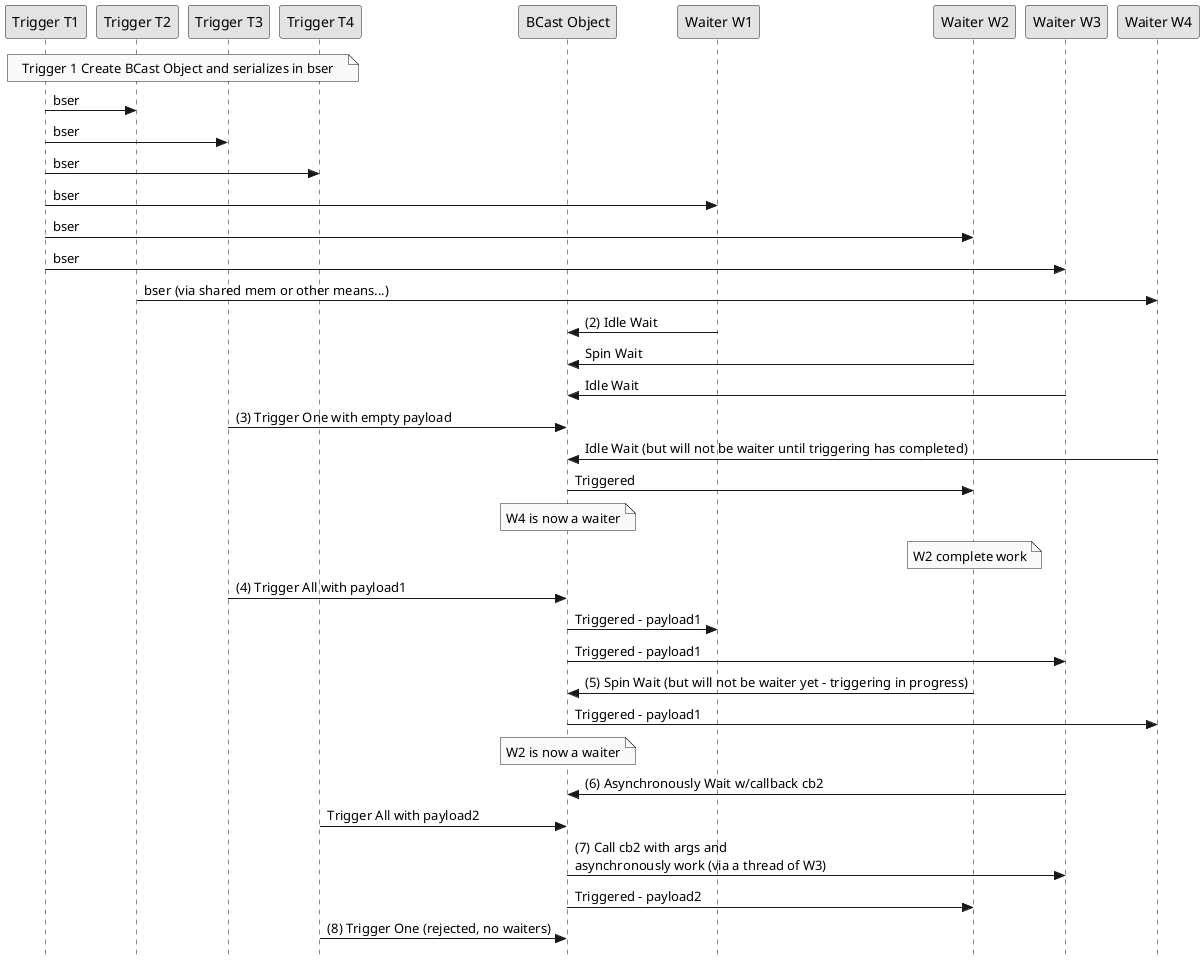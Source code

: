 @startuml
skinparam monochrome true
' skinparam responseMessageBelowArrow true
skinparam style strictuml
'   skinparam maxMessageSize 150

participant "Trigger T1" as T1
participant "Trigger T2" as T2
participant "Trigger T3" as T3
participant "Trigger T4" as T4

participant "BCast Object" as B
participant "Waiter W1" as W1
participant "Waiter W2" as W2
participant "Waiter W3" as W3
participant "Waiter W4" as W4

note over T1,T4: Trigger 1 Create BCast Object and serializes in bser

T1 -> T2: bser
T1 -> T3: bser
T1 -> T4: bser
T1 -> W1: bser
T1 -> W2: bser
T1 -> W3: bser
T2 -> W4: bser (via shared mem or other means...)
W1 -> B: (2) Idle Wait
W2 -> B: Spin Wait
W3 -> B: Idle Wait
T3 -> B: (3) Trigger One with empty payload
W4 -> B: Idle Wait (but will not be waiter until triggering has completed)
B -> W2: Triggered
note over B: W4 is now a waiter
note over W2: W2 complete work
T3 -> B: (4) Trigger All with payload1
B -> W1: Triggered - payload1
B -> W3: Triggered - payload1
W2 -> B: (5) Spin Wait (but will not be waiter yet - triggering in progress)
B -> W4: Triggered - payload1
note over B: W2 is now a waiter
W3 -> B: (6) Asynchronously Wait w/callback cb2
T4 -> B: Trigger All with payload2
B -> W3: (7) Call cb2 with args and \nasynchronously work (via a thread of W3)
B -> W2: Triggered - payload2
T4 -> B: (8) Trigger One (rejected, no waiters)



@enduml